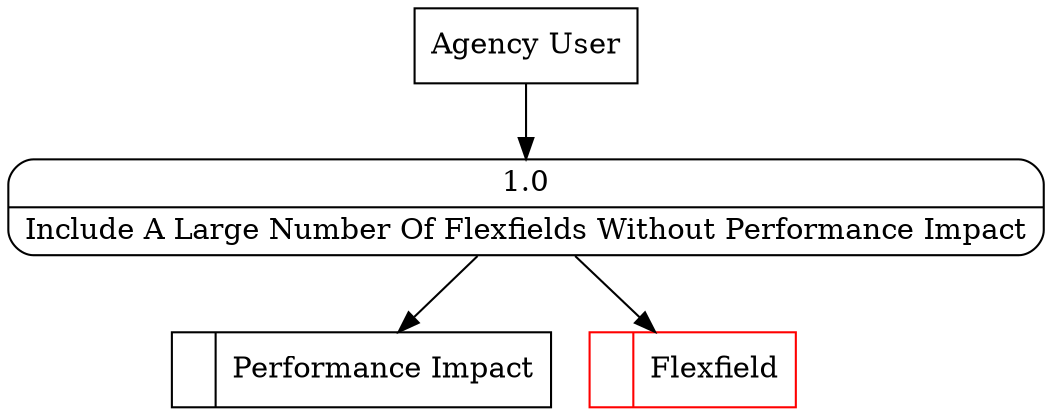 digraph dfd2{ 
node[shape=record]
200 [label="<f0>  |<f1> Performance Impact " ];
201 [label="<f0>  |<f1> Flexfield " color=red];
202 [label="Agency User" shape=box];
203 [label="{<f0> 1.0|<f1> Include A Large Number Of Flexfields Without Performance Impact }" shape=Mrecord];
202 -> 203
203 -> 201
203 -> 200
}